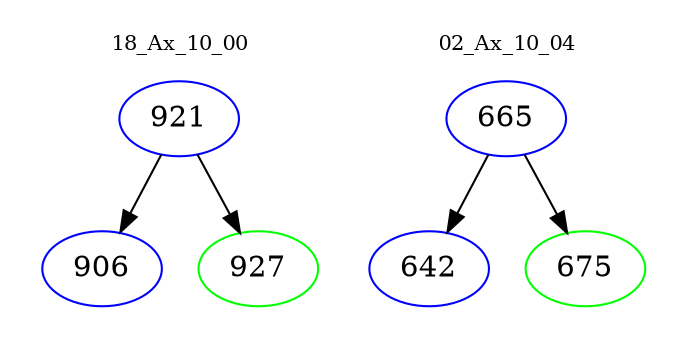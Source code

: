 digraph{
subgraph cluster_0 {
color = white
label = "18_Ax_10_00";
fontsize=10;
T0_921 [label="921", color="blue"]
T0_921 -> T0_906 [color="black"]
T0_906 [label="906", color="blue"]
T0_921 -> T0_927 [color="black"]
T0_927 [label="927", color="green"]
}
subgraph cluster_1 {
color = white
label = "02_Ax_10_04";
fontsize=10;
T1_665 [label="665", color="blue"]
T1_665 -> T1_642 [color="black"]
T1_642 [label="642", color="blue"]
T1_665 -> T1_675 [color="black"]
T1_675 [label="675", color="green"]
}
}
